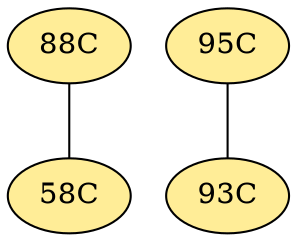 // The Round Table
graph {
	"88C" [fillcolor="#FFED97" style=radial]
	"58C" [fillcolor="#FFED97" style=radial]
	"88C" -- "58C" [penwidth=1]
	"95C" [fillcolor="#FFED97" style=radial]
	"93C" [fillcolor="#FFED97" style=radial]
	"95C" -- "93C" [penwidth=1]
}
